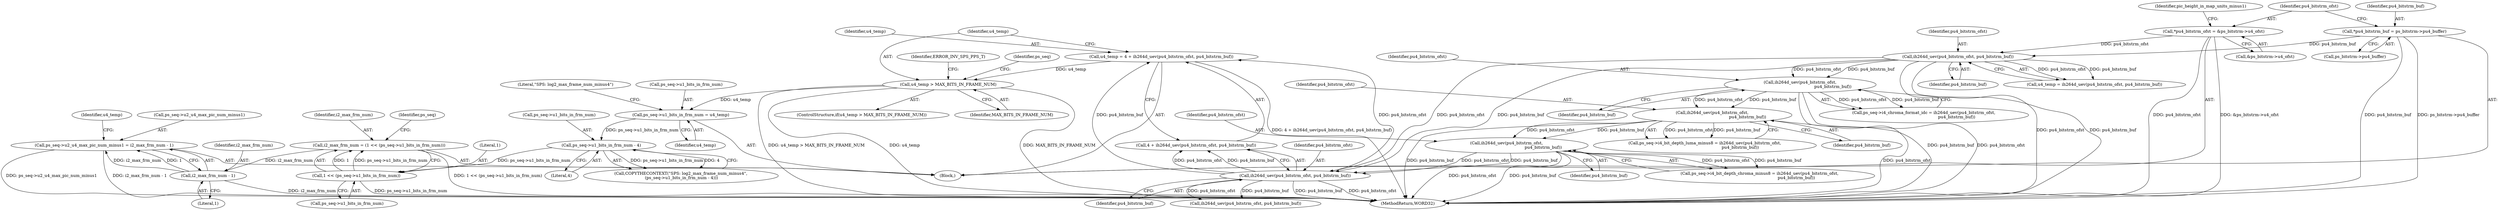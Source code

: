 digraph "0_Android_42cf02965b11c397dd37a0063e683cef005bc0ae@pointer" {
"1000602" [label="(Call,ps_seq->u2_u4_max_pic_num_minus1 = i2_max_frm_num - 1)"];
"1000606" [label="(Call,i2_max_frm_num - 1)"];
"1000595" [label="(Call,i2_max_frm_num = (1 << (ps_seq->u1_bits_in_frm_num)))"];
"1000597" [label="(Call,1 << (ps_seq->u1_bits_in_frm_num))"];
"1000590" [label="(Call,ps_seq->u1_bits_in_frm_num - 4)"];
"1000583" [label="(Call,ps_seq->u1_bits_in_frm_num = u4_temp)"];
"1000577" [label="(Call,u4_temp > MAX_BITS_IN_FRAME_NUM)"];
"1000569" [label="(Call,u4_temp = 4 + ih264d_uev(pu4_bitstrm_ofst, pu4_bitstrm_buf))"];
"1000573" [label="(Call,ih264d_uev(pu4_bitstrm_ofst, pu4_bitstrm_buf))"];
"1000458" [label="(Call,ih264d_uev(pu4_bitstrm_ofst,\n                                                        pu4_bitstrm_buf))"];
"1000442" [label="(Call,ih264d_uev(pu4_bitstrm_ofst,\n                                                      pu4_bitstrm_buf))"];
"1000426" [label="(Call,ih264d_uev(pu4_bitstrm_ofst,\n                                                  pu4_bitstrm_buf))"];
"1000303" [label="(Call,ih264d_uev(pu4_bitstrm_ofst, pu4_bitstrm_buf))"];
"1000187" [label="(Call,*pu4_bitstrm_ofst = &ps_bitstrm->u4_ofst)"];
"1000181" [label="(Call,*pu4_bitstrm_buf = ps_bitstrm->pu4_buffer)"];
"1000422" [label="(Call,ps_seq->i4_chroma_format_idc = ih264d_uev(pu4_bitstrm_ofst,\n                                                  pu4_bitstrm_buf))"];
"1000570" [label="(Identifier,u4_temp)"];
"1000458" [label="(Call,ih264d_uev(pu4_bitstrm_ofst,\n                                                        pu4_bitstrm_buf))"];
"1000596" [label="(Identifier,i2_max_frm_num)"];
"1000305" [label="(Identifier,pu4_bitstrm_buf)"];
"1000591" [label="(Call,ps_seq->u1_bits_in_frm_num)"];
"1000460" [label="(Identifier,pu4_bitstrm_buf)"];
"1000201" [label="(Identifier,pic_height_in_map_units_minus1)"];
"1000588" [label="(Call,COPYTHECONTEXT(\"SPS: log2_max_frame_num_minus4\",\n (ps_seq->u1_bits_in_frm_num - 4)))"];
"1000589" [label="(Literal,\"SPS: log2_max_frame_num_minus4\")"];
"1000602" [label="(Call,ps_seq->u2_u4_max_pic_num_minus1 = i2_max_frm_num - 1)"];
"1000577" [label="(Call,u4_temp > MAX_BITS_IN_FRAME_NUM)"];
"1000303" [label="(Call,ih264d_uev(pu4_bitstrm_ofst, pu4_bitstrm_buf))"];
"1000599" [label="(Call,ps_seq->u1_bits_in_frm_num)"];
"1000443" [label="(Identifier,pu4_bitstrm_ofst)"];
"1000574" [label="(Identifier,pu4_bitstrm_ofst)"];
"1000606" [label="(Call,i2_max_frm_num - 1)"];
"1000442" [label="(Call,ih264d_uev(pu4_bitstrm_ofst,\n                                                      pu4_bitstrm_buf))"];
"1000189" [label="(Call,&ps_bitstrm->u4_ofst)"];
"1000607" [label="(Identifier,i2_max_frm_num)"];
"1001507" [label="(MethodReturn,WORD32)"];
"1000576" [label="(ControlStructure,if(u4_temp > MAX_BITS_IN_FRAME_NUM))"];
"1000597" [label="(Call,1 << (ps_seq->u1_bits_in_frm_num))"];
"1000438" [label="(Call,ps_seq->i4_bit_depth_luma_minus8 = ih264d_uev(pu4_bitstrm_ofst,\n                                                      pu4_bitstrm_buf))"];
"1000304" [label="(Identifier,pu4_bitstrm_ofst)"];
"1000571" [label="(Call,4 + ih264d_uev(pu4_bitstrm_ofst, pu4_bitstrm_buf))"];
"1000182" [label="(Identifier,pu4_bitstrm_buf)"];
"1000578" [label="(Identifier,u4_temp)"];
"1000595" [label="(Call,i2_max_frm_num = (1 << (ps_seq->u1_bits_in_frm_num)))"];
"1000181" [label="(Call,*pu4_bitstrm_buf = ps_bitstrm->pu4_buffer)"];
"1000610" [label="(Identifier,u4_temp)"];
"1000579" [label="(Identifier,MAX_BITS_IN_FRAME_NUM)"];
"1000575" [label="(Identifier,pu4_bitstrm_buf)"];
"1000608" [label="(Literal,1)"];
"1000444" [label="(Identifier,pu4_bitstrm_buf)"];
"1000166" [label="(Block,)"];
"1000590" [label="(Call,ps_seq->u1_bits_in_frm_num - 4)"];
"1000583" [label="(Call,ps_seq->u1_bits_in_frm_num = u4_temp)"];
"1000454" [label="(Call,ps_seq->i4_bit_depth_chroma_minus8 = ih264d_uev(pu4_bitstrm_ofst,\n                                                        pu4_bitstrm_buf))"];
"1000188" [label="(Identifier,pu4_bitstrm_ofst)"];
"1000187" [label="(Call,*pu4_bitstrm_ofst = &ps_bitstrm->u4_ofst)"];
"1000582" [label="(Identifier,ERROR_INV_SPS_PPS_T)"];
"1000301" [label="(Call,u4_temp = ih264d_uev(pu4_bitstrm_ofst, pu4_bitstrm_buf))"];
"1000611" [label="(Call,ih264d_uev(pu4_bitstrm_ofst, pu4_bitstrm_buf))"];
"1000426" [label="(Call,ih264d_uev(pu4_bitstrm_ofst,\n                                                  pu4_bitstrm_buf))"];
"1000183" [label="(Call,ps_bitstrm->pu4_buffer)"];
"1000585" [label="(Identifier,ps_seq)"];
"1000428" [label="(Identifier,pu4_bitstrm_buf)"];
"1000584" [label="(Call,ps_seq->u1_bits_in_frm_num)"];
"1000604" [label="(Identifier,ps_seq)"];
"1000459" [label="(Identifier,pu4_bitstrm_ofst)"];
"1000427" [label="(Identifier,pu4_bitstrm_ofst)"];
"1000603" [label="(Call,ps_seq->u2_u4_max_pic_num_minus1)"];
"1000573" [label="(Call,ih264d_uev(pu4_bitstrm_ofst, pu4_bitstrm_buf))"];
"1000598" [label="(Literal,1)"];
"1000569" [label="(Call,u4_temp = 4 + ih264d_uev(pu4_bitstrm_ofst, pu4_bitstrm_buf))"];
"1000587" [label="(Identifier,u4_temp)"];
"1000594" [label="(Literal,4)"];
"1000602" -> "1000166"  [label="AST: "];
"1000602" -> "1000606"  [label="CFG: "];
"1000603" -> "1000602"  [label="AST: "];
"1000606" -> "1000602"  [label="AST: "];
"1000610" -> "1000602"  [label="CFG: "];
"1000602" -> "1001507"  [label="DDG: ps_seq->u2_u4_max_pic_num_minus1"];
"1000602" -> "1001507"  [label="DDG: i2_max_frm_num - 1"];
"1000606" -> "1000602"  [label="DDG: i2_max_frm_num"];
"1000606" -> "1000602"  [label="DDG: 1"];
"1000606" -> "1000608"  [label="CFG: "];
"1000607" -> "1000606"  [label="AST: "];
"1000608" -> "1000606"  [label="AST: "];
"1000606" -> "1001507"  [label="DDG: i2_max_frm_num"];
"1000595" -> "1000606"  [label="DDG: i2_max_frm_num"];
"1000595" -> "1000166"  [label="AST: "];
"1000595" -> "1000597"  [label="CFG: "];
"1000596" -> "1000595"  [label="AST: "];
"1000597" -> "1000595"  [label="AST: "];
"1000604" -> "1000595"  [label="CFG: "];
"1000595" -> "1001507"  [label="DDG: 1 << (ps_seq->u1_bits_in_frm_num)"];
"1000597" -> "1000595"  [label="DDG: 1"];
"1000597" -> "1000595"  [label="DDG: ps_seq->u1_bits_in_frm_num"];
"1000597" -> "1000599"  [label="CFG: "];
"1000598" -> "1000597"  [label="AST: "];
"1000599" -> "1000597"  [label="AST: "];
"1000597" -> "1001507"  [label="DDG: ps_seq->u1_bits_in_frm_num"];
"1000590" -> "1000597"  [label="DDG: ps_seq->u1_bits_in_frm_num"];
"1000590" -> "1000588"  [label="AST: "];
"1000590" -> "1000594"  [label="CFG: "];
"1000591" -> "1000590"  [label="AST: "];
"1000594" -> "1000590"  [label="AST: "];
"1000588" -> "1000590"  [label="CFG: "];
"1000590" -> "1000588"  [label="DDG: ps_seq->u1_bits_in_frm_num"];
"1000590" -> "1000588"  [label="DDG: 4"];
"1000583" -> "1000590"  [label="DDG: ps_seq->u1_bits_in_frm_num"];
"1000583" -> "1000166"  [label="AST: "];
"1000583" -> "1000587"  [label="CFG: "];
"1000584" -> "1000583"  [label="AST: "];
"1000587" -> "1000583"  [label="AST: "];
"1000589" -> "1000583"  [label="CFG: "];
"1000577" -> "1000583"  [label="DDG: u4_temp"];
"1000577" -> "1000576"  [label="AST: "];
"1000577" -> "1000579"  [label="CFG: "];
"1000578" -> "1000577"  [label="AST: "];
"1000579" -> "1000577"  [label="AST: "];
"1000582" -> "1000577"  [label="CFG: "];
"1000585" -> "1000577"  [label="CFG: "];
"1000577" -> "1001507"  [label="DDG: MAX_BITS_IN_FRAME_NUM"];
"1000577" -> "1001507"  [label="DDG: u4_temp > MAX_BITS_IN_FRAME_NUM"];
"1000577" -> "1001507"  [label="DDG: u4_temp"];
"1000569" -> "1000577"  [label="DDG: u4_temp"];
"1000569" -> "1000166"  [label="AST: "];
"1000569" -> "1000571"  [label="CFG: "];
"1000570" -> "1000569"  [label="AST: "];
"1000571" -> "1000569"  [label="AST: "];
"1000578" -> "1000569"  [label="CFG: "];
"1000569" -> "1001507"  [label="DDG: 4 + ih264d_uev(pu4_bitstrm_ofst, pu4_bitstrm_buf)"];
"1000573" -> "1000569"  [label="DDG: pu4_bitstrm_ofst"];
"1000573" -> "1000569"  [label="DDG: pu4_bitstrm_buf"];
"1000573" -> "1000571"  [label="AST: "];
"1000573" -> "1000575"  [label="CFG: "];
"1000574" -> "1000573"  [label="AST: "];
"1000575" -> "1000573"  [label="AST: "];
"1000571" -> "1000573"  [label="CFG: "];
"1000573" -> "1001507"  [label="DDG: pu4_bitstrm_buf"];
"1000573" -> "1001507"  [label="DDG: pu4_bitstrm_ofst"];
"1000573" -> "1000571"  [label="DDG: pu4_bitstrm_ofst"];
"1000573" -> "1000571"  [label="DDG: pu4_bitstrm_buf"];
"1000458" -> "1000573"  [label="DDG: pu4_bitstrm_ofst"];
"1000458" -> "1000573"  [label="DDG: pu4_bitstrm_buf"];
"1000303" -> "1000573"  [label="DDG: pu4_bitstrm_ofst"];
"1000303" -> "1000573"  [label="DDG: pu4_bitstrm_buf"];
"1000573" -> "1000611"  [label="DDG: pu4_bitstrm_ofst"];
"1000573" -> "1000611"  [label="DDG: pu4_bitstrm_buf"];
"1000458" -> "1000454"  [label="AST: "];
"1000458" -> "1000460"  [label="CFG: "];
"1000459" -> "1000458"  [label="AST: "];
"1000460" -> "1000458"  [label="AST: "];
"1000454" -> "1000458"  [label="CFG: "];
"1000458" -> "1001507"  [label="DDG: pu4_bitstrm_buf"];
"1000458" -> "1001507"  [label="DDG: pu4_bitstrm_ofst"];
"1000458" -> "1000454"  [label="DDG: pu4_bitstrm_ofst"];
"1000458" -> "1000454"  [label="DDG: pu4_bitstrm_buf"];
"1000442" -> "1000458"  [label="DDG: pu4_bitstrm_ofst"];
"1000442" -> "1000458"  [label="DDG: pu4_bitstrm_buf"];
"1000442" -> "1000438"  [label="AST: "];
"1000442" -> "1000444"  [label="CFG: "];
"1000443" -> "1000442"  [label="AST: "];
"1000444" -> "1000442"  [label="AST: "];
"1000438" -> "1000442"  [label="CFG: "];
"1000442" -> "1001507"  [label="DDG: pu4_bitstrm_ofst"];
"1000442" -> "1001507"  [label="DDG: pu4_bitstrm_buf"];
"1000442" -> "1000438"  [label="DDG: pu4_bitstrm_ofst"];
"1000442" -> "1000438"  [label="DDG: pu4_bitstrm_buf"];
"1000426" -> "1000442"  [label="DDG: pu4_bitstrm_ofst"];
"1000426" -> "1000442"  [label="DDG: pu4_bitstrm_buf"];
"1000426" -> "1000422"  [label="AST: "];
"1000426" -> "1000428"  [label="CFG: "];
"1000427" -> "1000426"  [label="AST: "];
"1000428" -> "1000426"  [label="AST: "];
"1000422" -> "1000426"  [label="CFG: "];
"1000426" -> "1001507"  [label="DDG: pu4_bitstrm_buf"];
"1000426" -> "1001507"  [label="DDG: pu4_bitstrm_ofst"];
"1000426" -> "1000422"  [label="DDG: pu4_bitstrm_ofst"];
"1000426" -> "1000422"  [label="DDG: pu4_bitstrm_buf"];
"1000303" -> "1000426"  [label="DDG: pu4_bitstrm_ofst"];
"1000303" -> "1000426"  [label="DDG: pu4_bitstrm_buf"];
"1000303" -> "1000301"  [label="AST: "];
"1000303" -> "1000305"  [label="CFG: "];
"1000304" -> "1000303"  [label="AST: "];
"1000305" -> "1000303"  [label="AST: "];
"1000301" -> "1000303"  [label="CFG: "];
"1000303" -> "1001507"  [label="DDG: pu4_bitstrm_ofst"];
"1000303" -> "1001507"  [label="DDG: pu4_bitstrm_buf"];
"1000303" -> "1000301"  [label="DDG: pu4_bitstrm_ofst"];
"1000303" -> "1000301"  [label="DDG: pu4_bitstrm_buf"];
"1000187" -> "1000303"  [label="DDG: pu4_bitstrm_ofst"];
"1000181" -> "1000303"  [label="DDG: pu4_bitstrm_buf"];
"1000187" -> "1000166"  [label="AST: "];
"1000187" -> "1000189"  [label="CFG: "];
"1000188" -> "1000187"  [label="AST: "];
"1000189" -> "1000187"  [label="AST: "];
"1000201" -> "1000187"  [label="CFG: "];
"1000187" -> "1001507"  [label="DDG: pu4_bitstrm_ofst"];
"1000187" -> "1001507"  [label="DDG: &ps_bitstrm->u4_ofst"];
"1000181" -> "1000166"  [label="AST: "];
"1000181" -> "1000183"  [label="CFG: "];
"1000182" -> "1000181"  [label="AST: "];
"1000183" -> "1000181"  [label="AST: "];
"1000188" -> "1000181"  [label="CFG: "];
"1000181" -> "1001507"  [label="DDG: pu4_bitstrm_buf"];
"1000181" -> "1001507"  [label="DDG: ps_bitstrm->pu4_buffer"];
}
